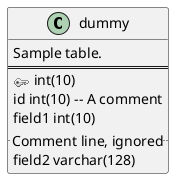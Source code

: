 @startuml
sprite $primary [17x12/16z] bOqv3e1030CJRzPn9Fx_NWY7n4eqJ3TJs6OVa5pTpD-5tl3YyFHG-4DsqAOnWgawWp0r0KGagDuGMYMJxbMrBxzLPJ_O0G00


class dummy {
  Sample table.
  ==
  <$primary> int(10)
  id int(10) -- A comment
  field1 int(10)
  .. Comment line, ignored ..
  field2 varchar(128)
}
@enduml